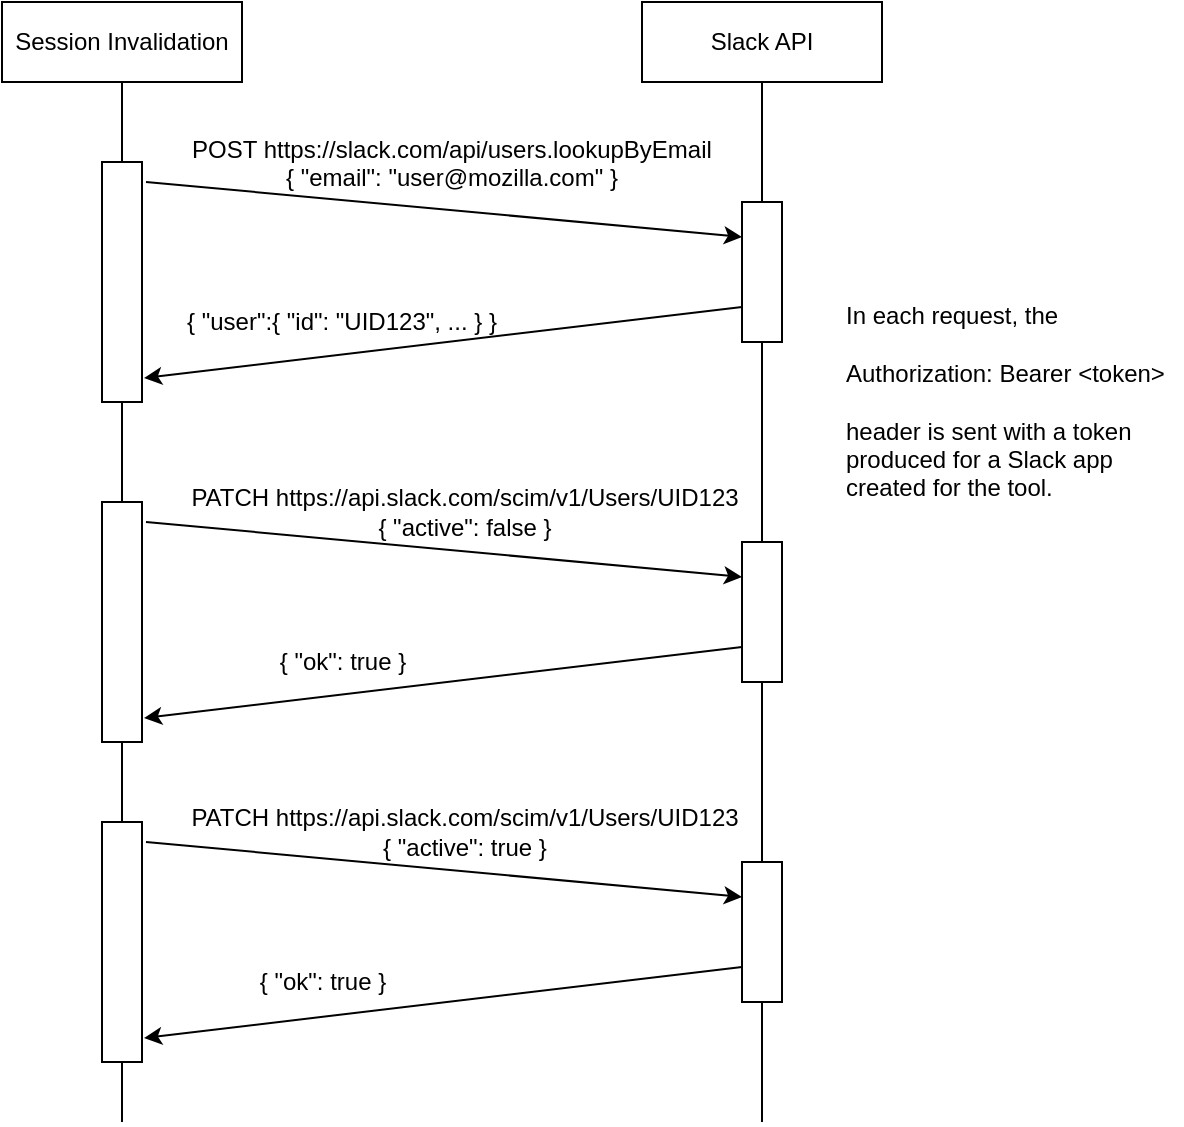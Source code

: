 <mxfile version="12.9.11" type="device"><diagram id="TjFAhOgMHZlNUuTbddH1" name="Page-1"><mxGraphModel dx="1007" dy="697" grid="1" gridSize="10" guides="1" tooltips="1" connect="1" arrows="1" fold="1" page="1" pageScale="1" pageWidth="850" pageHeight="1100" math="0" shadow="0"><root><mxCell id="0"/><mxCell id="1" parent="0"/><mxCell id="Unmqc0NZP-uUleKRGI_7-5" style="edgeStyle=orthogonalEdgeStyle;rounded=0;orthogonalLoop=1;jettySize=auto;html=1;exitX=0.5;exitY=1;exitDx=0;exitDy=0;endArrow=none;endFill=0;" edge="1" parent="1" source="Unmqc0NZP-uUleKRGI_7-2"><mxGeometry relative="1" as="geometry"><mxPoint x="140" y="600" as="targetPoint"/></mxGeometry></mxCell><mxCell id="Unmqc0NZP-uUleKRGI_7-2" value="Session Invalidation" style="rounded=0;whiteSpace=wrap;html=1;" vertex="1" parent="1"><mxGeometry x="80" y="40" width="120" height="40" as="geometry"/></mxCell><mxCell id="Unmqc0NZP-uUleKRGI_7-6" style="edgeStyle=orthogonalEdgeStyle;rounded=0;orthogonalLoop=1;jettySize=auto;html=1;exitX=0.5;exitY=1;exitDx=0;exitDy=0;endArrow=none;endFill=0;" edge="1" parent="1" source="Unmqc0NZP-uUleKRGI_7-18"><mxGeometry relative="1" as="geometry"><mxPoint x="460" y="600" as="targetPoint"/></mxGeometry></mxCell><mxCell id="Unmqc0NZP-uUleKRGI_7-3" value="Slack API" style="rounded=0;whiteSpace=wrap;html=1;" vertex="1" parent="1"><mxGeometry x="400" y="40" width="120" height="40" as="geometry"/></mxCell><mxCell id="Unmqc0NZP-uUleKRGI_7-17" value="" style="rounded=0;whiteSpace=wrap;html=1;" vertex="1" parent="1"><mxGeometry x="130" y="120" width="20" height="120" as="geometry"/></mxCell><mxCell id="Unmqc0NZP-uUleKRGI_7-18" value="" style="rounded=0;whiteSpace=wrap;html=1;" vertex="1" parent="1"><mxGeometry x="450" y="140" width="20" height="70" as="geometry"/></mxCell><mxCell id="Unmqc0NZP-uUleKRGI_7-19" style="edgeStyle=orthogonalEdgeStyle;rounded=0;orthogonalLoop=1;jettySize=auto;html=1;exitX=0.5;exitY=1;exitDx=0;exitDy=0;endArrow=none;endFill=0;" edge="1" parent="1" source="Unmqc0NZP-uUleKRGI_7-3" target="Unmqc0NZP-uUleKRGI_7-18"><mxGeometry relative="1" as="geometry"><mxPoint x="460" y="681" as="targetPoint"/><mxPoint x="460" y="80" as="sourcePoint"/></mxGeometry></mxCell><mxCell id="Unmqc0NZP-uUleKRGI_7-20" value="" style="endArrow=classic;html=1;exitX=1.1;exitY=0.083;exitDx=0;exitDy=0;exitPerimeter=0;entryX=0;entryY=0.25;entryDx=0;entryDy=0;" edge="1" parent="1" source="Unmqc0NZP-uUleKRGI_7-17" target="Unmqc0NZP-uUleKRGI_7-18"><mxGeometry width="50" height="50" relative="1" as="geometry"><mxPoint x="230" y="160" as="sourcePoint"/><mxPoint x="280" y="110" as="targetPoint"/></mxGeometry></mxCell><mxCell id="Unmqc0NZP-uUleKRGI_7-21" value="" style="endArrow=classic;html=1;exitX=0;exitY=0.75;exitDx=0;exitDy=0;entryX=1.05;entryY=0.9;entryDx=0;entryDy=0;entryPerimeter=0;" edge="1" parent="1" source="Unmqc0NZP-uUleKRGI_7-18" target="Unmqc0NZP-uUleKRGI_7-17"><mxGeometry width="50" height="50" relative="1" as="geometry"><mxPoint x="230" y="360" as="sourcePoint"/><mxPoint x="280" y="310" as="targetPoint"/></mxGeometry></mxCell><mxCell id="Unmqc0NZP-uUleKRGI_7-25" value="" style="rounded=0;whiteSpace=wrap;html=1;" vertex="1" parent="1"><mxGeometry x="130" y="290" width="20" height="120" as="geometry"/></mxCell><mxCell id="Unmqc0NZP-uUleKRGI_7-26" value="" style="rounded=0;whiteSpace=wrap;html=1;" vertex="1" parent="1"><mxGeometry x="450" y="310" width="20" height="70" as="geometry"/></mxCell><mxCell id="Unmqc0NZP-uUleKRGI_7-27" value="" style="endArrow=classic;html=1;exitX=1.1;exitY=0.083;exitDx=0;exitDy=0;exitPerimeter=0;entryX=0;entryY=0.25;entryDx=0;entryDy=0;" edge="1" parent="1" source="Unmqc0NZP-uUleKRGI_7-25" target="Unmqc0NZP-uUleKRGI_7-26"><mxGeometry width="50" height="50" relative="1" as="geometry"><mxPoint x="230" y="330" as="sourcePoint"/><mxPoint x="280" y="280" as="targetPoint"/></mxGeometry></mxCell><mxCell id="Unmqc0NZP-uUleKRGI_7-28" value="" style="endArrow=classic;html=1;exitX=0;exitY=0.75;exitDx=0;exitDy=0;entryX=1.05;entryY=0.9;entryDx=0;entryDy=0;entryPerimeter=0;" edge="1" parent="1" source="Unmqc0NZP-uUleKRGI_7-26" target="Unmqc0NZP-uUleKRGI_7-25"><mxGeometry width="50" height="50" relative="1" as="geometry"><mxPoint x="230" y="530" as="sourcePoint"/><mxPoint x="280" y="480" as="targetPoint"/></mxGeometry></mxCell><mxCell id="Unmqc0NZP-uUleKRGI_7-29" value="" style="rounded=0;whiteSpace=wrap;html=1;" vertex="1" parent="1"><mxGeometry x="130" y="450" width="20" height="120" as="geometry"/></mxCell><mxCell id="Unmqc0NZP-uUleKRGI_7-30" value="" style="rounded=0;whiteSpace=wrap;html=1;" vertex="1" parent="1"><mxGeometry x="450" y="470" width="20" height="70" as="geometry"/></mxCell><mxCell id="Unmqc0NZP-uUleKRGI_7-31" value="" style="endArrow=classic;html=1;exitX=1.1;exitY=0.083;exitDx=0;exitDy=0;exitPerimeter=0;entryX=0;entryY=0.25;entryDx=0;entryDy=0;" edge="1" parent="1" source="Unmqc0NZP-uUleKRGI_7-29" target="Unmqc0NZP-uUleKRGI_7-30"><mxGeometry width="50" height="50" relative="1" as="geometry"><mxPoint x="230" y="490" as="sourcePoint"/><mxPoint x="280" y="440" as="targetPoint"/></mxGeometry></mxCell><mxCell id="Unmqc0NZP-uUleKRGI_7-32" value="" style="endArrow=classic;html=1;exitX=0;exitY=0.75;exitDx=0;exitDy=0;entryX=1.05;entryY=0.9;entryDx=0;entryDy=0;entryPerimeter=0;" edge="1" parent="1" source="Unmqc0NZP-uUleKRGI_7-30" target="Unmqc0NZP-uUleKRGI_7-29"><mxGeometry width="50" height="50" relative="1" as="geometry"><mxPoint x="230" y="690" as="sourcePoint"/><mxPoint x="280" y="640" as="targetPoint"/></mxGeometry></mxCell><mxCell id="Unmqc0NZP-uUleKRGI_7-33" value="&lt;span class=&quot;pl-s&quot;&gt;POST https://slack.com/api/users.lookupByEmail&lt;/span&gt;&lt;br&gt;{ &quot;email&quot;: &quot;user@mozilla.com&quot; }" style="text;whiteSpace=wrap;html=1;align=center;" vertex="1" parent="1"><mxGeometry x="160" y="100" width="290" height="30" as="geometry"/></mxCell><mxCell id="Unmqc0NZP-uUleKRGI_7-34" value="{ &quot;user&quot;:{ &quot;id&quot;: &quot;UID123&quot;, ... } }" style="text;html=1;strokeColor=none;fillColor=none;align=center;verticalAlign=middle;whiteSpace=wrap;rounded=0;" vertex="1" parent="1"><mxGeometry x="160" y="190" width="180" height="20" as="geometry"/></mxCell><mxCell id="Unmqc0NZP-uUleKRGI_7-35" value="PATCH &lt;span class=&quot;pl-s&quot;&gt;https://api.slack.com/scim/v1/Users/UID123&lt;br&gt;&lt;/span&gt;&lt;div&gt;&lt;div align=&quot;center&quot;&gt;&lt;span class=&quot;pl-s&quot;&gt;{ &quot;active&quot;: false }&lt;/span&gt;&lt;br&gt;&lt;/div&gt;&lt;span class=&quot;pl-s&quot;&gt;&lt;/span&gt;&lt;/div&gt;" style="text;html=1;align=center;verticalAlign=middle;resizable=0;points=[];autosize=1;" vertex="1" parent="1"><mxGeometry x="166" y="280" width="290" height="30" as="geometry"/></mxCell><mxCell id="Unmqc0NZP-uUleKRGI_7-36" value="PATCH &lt;span class=&quot;pl-s&quot;&gt;https://api.slack.com/scim/v1/Users/UID123&lt;br&gt;&lt;/span&gt;&lt;div&gt;&lt;div align=&quot;center&quot;&gt;&lt;span class=&quot;pl-s&quot;&gt;{ &quot;active&quot;: true }&lt;/span&gt;&lt;br&gt;&lt;/div&gt;&lt;span class=&quot;pl-s&quot;&gt;&lt;/span&gt;&lt;/div&gt;" style="text;html=1;align=center;verticalAlign=middle;resizable=0;points=[];autosize=1;" vertex="1" parent="1"><mxGeometry x="166" y="440" width="290" height="30" as="geometry"/></mxCell><mxCell id="Unmqc0NZP-uUleKRGI_7-37" value="{ &quot;ok&quot;: true }" style="text;html=1;align=center;verticalAlign=middle;resizable=0;points=[];autosize=1;" vertex="1" parent="1"><mxGeometry x="210" y="360" width="80" height="20" as="geometry"/></mxCell><mxCell id="Unmqc0NZP-uUleKRGI_7-38" value="{ &quot;ok&quot;: true }" style="text;html=1;align=center;verticalAlign=middle;resizable=0;points=[];autosize=1;" vertex="1" parent="1"><mxGeometry x="200" y="520" width="80" height="20" as="geometry"/></mxCell><mxCell id="Unmqc0NZP-uUleKRGI_7-39" value="In each request, the&lt;br&gt;&lt;br&gt;Authorization: Bearer &amp;lt;token&amp;gt;&lt;br&gt;&lt;br&gt;header is sent with a token produced for a Slack app created for the tool." style="text;html=1;strokeColor=none;fillColor=none;align=left;verticalAlign=middle;whiteSpace=wrap;rounded=0;" vertex="1" parent="1"><mxGeometry x="500" y="230" width="170" height="20" as="geometry"/></mxCell></root></mxGraphModel></diagram></mxfile>
